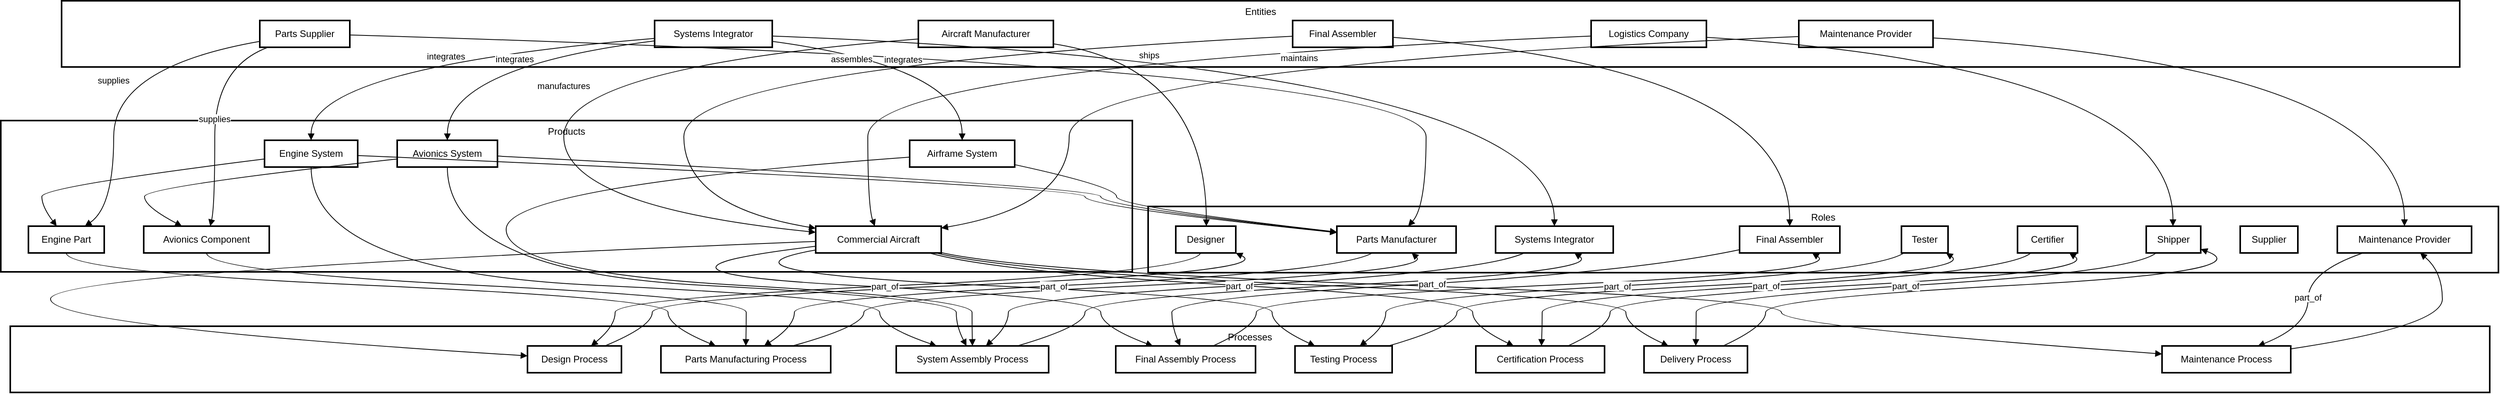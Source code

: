 <mxfile version="24.5.3" type="device">
  <diagram name="Page-1" id="banyYA_uoFQsP0iT30wT">
    <mxGraphModel dx="984" dy="718" grid="1" gridSize="10" guides="1" tooltips="1" connect="1" arrows="1" fold="1" page="1" pageScale="1" pageWidth="850" pageHeight="1100" math="0" shadow="0">
      <root>
        <mxCell id="0" />
        <mxCell id="1" parent="0" />
        <mxCell id="N0eCfFhflqIWiaIhzr-W-1" value="Roles" style="whiteSpace=wrap;strokeWidth=2;verticalAlign=top;" vertex="1" parent="1">
          <mxGeometry x="1473" y="281" width="1710" height="84" as="geometry" />
        </mxCell>
        <mxCell id="N0eCfFhflqIWiaIhzr-W-2" value="Designer" style="whiteSpace=wrap;strokeWidth=2;" vertex="1" parent="1">
          <mxGeometry x="1508" y="306" width="76" height="34" as="geometry" />
        </mxCell>
        <mxCell id="N0eCfFhflqIWiaIhzr-W-3" value="Parts Manufacturer" style="whiteSpace=wrap;strokeWidth=2;" vertex="1" parent="1">
          <mxGeometry x="1712" y="306" width="151" height="34" as="geometry" />
        </mxCell>
        <mxCell id="N0eCfFhflqIWiaIhzr-W-4" value="Systems Integrator" style="whiteSpace=wrap;strokeWidth=2;" vertex="1" parent="1">
          <mxGeometry x="1913" y="306" width="149" height="34" as="geometry" />
        </mxCell>
        <mxCell id="N0eCfFhflqIWiaIhzr-W-5" value="Final Assembler" style="whiteSpace=wrap;strokeWidth=2;" vertex="1" parent="1">
          <mxGeometry x="2222" y="306" width="127" height="34" as="geometry" />
        </mxCell>
        <mxCell id="N0eCfFhflqIWiaIhzr-W-6" value="Tester" style="whiteSpace=wrap;strokeWidth=2;" vertex="1" parent="1">
          <mxGeometry x="2427" y="306" width="59" height="34" as="geometry" />
        </mxCell>
        <mxCell id="N0eCfFhflqIWiaIhzr-W-7" value="Certifier" style="whiteSpace=wrap;strokeWidth=2;" vertex="1" parent="1">
          <mxGeometry x="2574" y="306" width="76" height="34" as="geometry" />
        </mxCell>
        <mxCell id="N0eCfFhflqIWiaIhzr-W-8" value="Shipper" style="whiteSpace=wrap;strokeWidth=2;" vertex="1" parent="1">
          <mxGeometry x="2737" y="306" width="69" height="34" as="geometry" />
        </mxCell>
        <mxCell id="N0eCfFhflqIWiaIhzr-W-9" value="Supplier" style="whiteSpace=wrap;strokeWidth=2;" vertex="1" parent="1">
          <mxGeometry x="2856" y="306" width="73" height="34" as="geometry" />
        </mxCell>
        <mxCell id="N0eCfFhflqIWiaIhzr-W-10" value="Maintenance Provider" style="whiteSpace=wrap;strokeWidth=2;" vertex="1" parent="1">
          <mxGeometry x="2979" y="306" width="170" height="34" as="geometry" />
        </mxCell>
        <mxCell id="N0eCfFhflqIWiaIhzr-W-11" value="Processes" style="whiteSpace=wrap;strokeWidth=2;verticalAlign=top;" vertex="1" parent="1">
          <mxGeometry x="32" y="433" width="3140" height="84" as="geometry" />
        </mxCell>
        <mxCell id="N0eCfFhflqIWiaIhzr-W-12" value="Design Process" style="whiteSpace=wrap;strokeWidth=2;" vertex="1" parent="1">
          <mxGeometry x="687" y="458" width="119" height="34" as="geometry" />
        </mxCell>
        <mxCell id="N0eCfFhflqIWiaIhzr-W-13" value="Parts Manufacturing Process" style="whiteSpace=wrap;strokeWidth=2;" vertex="1" parent="1">
          <mxGeometry x="856" y="458" width="215" height="34" as="geometry" />
        </mxCell>
        <mxCell id="N0eCfFhflqIWiaIhzr-W-14" value="System Assembly Process" style="whiteSpace=wrap;strokeWidth=2;" vertex="1" parent="1">
          <mxGeometry x="1154" y="458" width="193" height="34" as="geometry" />
        </mxCell>
        <mxCell id="N0eCfFhflqIWiaIhzr-W-15" value="Final Assembly Process" style="whiteSpace=wrap;strokeWidth=2;" vertex="1" parent="1">
          <mxGeometry x="1432" y="458" width="177" height="34" as="geometry" />
        </mxCell>
        <mxCell id="N0eCfFhflqIWiaIhzr-W-16" value="Testing Process" style="whiteSpace=wrap;strokeWidth=2;" vertex="1" parent="1">
          <mxGeometry x="1659" y="458" width="123" height="34" as="geometry" />
        </mxCell>
        <mxCell id="N0eCfFhflqIWiaIhzr-W-17" value="Certification Process" style="whiteSpace=wrap;strokeWidth=2;" vertex="1" parent="1">
          <mxGeometry x="1888" y="458" width="163" height="34" as="geometry" />
        </mxCell>
        <mxCell id="N0eCfFhflqIWiaIhzr-W-18" value="Delivery Process" style="whiteSpace=wrap;strokeWidth=2;" vertex="1" parent="1">
          <mxGeometry x="2101" y="458" width="131" height="34" as="geometry" />
        </mxCell>
        <mxCell id="N0eCfFhflqIWiaIhzr-W-19" value="Maintenance Process" style="whiteSpace=wrap;strokeWidth=2;" vertex="1" parent="1">
          <mxGeometry x="2757" y="458" width="163" height="34" as="geometry" />
        </mxCell>
        <mxCell id="N0eCfFhflqIWiaIhzr-W-20" value="Products" style="whiteSpace=wrap;strokeWidth=2;verticalAlign=top;" vertex="1" parent="1">
          <mxGeometry x="20" y="172" width="1433" height="192" as="geometry" />
        </mxCell>
        <mxCell id="N0eCfFhflqIWiaIhzr-W-21" value="Commercial Aircraft" style="whiteSpace=wrap;strokeWidth=2;" vertex="1" parent="1">
          <mxGeometry x="1052" y="306" width="159" height="34" as="geometry" />
        </mxCell>
        <mxCell id="N0eCfFhflqIWiaIhzr-W-22" value="Engine System" style="whiteSpace=wrap;strokeWidth=2;" vertex="1" parent="1">
          <mxGeometry x="354" y="197" width="118" height="34" as="geometry" />
        </mxCell>
        <mxCell id="N0eCfFhflqIWiaIhzr-W-23" value="Avionics System" style="whiteSpace=wrap;strokeWidth=2;" vertex="1" parent="1">
          <mxGeometry x="522" y="197" width="127" height="34" as="geometry" />
        </mxCell>
        <mxCell id="N0eCfFhflqIWiaIhzr-W-24" value="Airframe System" style="whiteSpace=wrap;strokeWidth=2;" vertex="1" parent="1">
          <mxGeometry x="1171" y="197" width="133" height="34" as="geometry" />
        </mxCell>
        <mxCell id="N0eCfFhflqIWiaIhzr-W-25" value="Engine Part" style="whiteSpace=wrap;strokeWidth=2;" vertex="1" parent="1">
          <mxGeometry x="55" y="306" width="96" height="34" as="geometry" />
        </mxCell>
        <mxCell id="N0eCfFhflqIWiaIhzr-W-26" value="Avionics Component" style="whiteSpace=wrap;strokeWidth=2;" vertex="1" parent="1">
          <mxGeometry x="201" y="306" width="159" height="34" as="geometry" />
        </mxCell>
        <mxCell id="N0eCfFhflqIWiaIhzr-W-27" value="Entities" style="whiteSpace=wrap;strokeWidth=2;verticalAlign=top;" vertex="1" parent="1">
          <mxGeometry x="97" y="20" width="3037" height="84" as="geometry" />
        </mxCell>
        <mxCell id="N0eCfFhflqIWiaIhzr-W-28" value="Aircraft Manufacturer" style="whiteSpace=wrap;strokeWidth=2;" vertex="1" parent="1">
          <mxGeometry x="1182" y="45" width="171" height="34" as="geometry" />
        </mxCell>
        <mxCell id="N0eCfFhflqIWiaIhzr-W-29" value="Parts Supplier" style="whiteSpace=wrap;strokeWidth=2;" vertex="1" parent="1">
          <mxGeometry x="348" y="45" width="114" height="34" as="geometry" />
        </mxCell>
        <mxCell id="N0eCfFhflqIWiaIhzr-W-30" value="Systems Integrator" style="whiteSpace=wrap;strokeWidth=2;" vertex="1" parent="1">
          <mxGeometry x="848" y="45" width="149" height="34" as="geometry" />
        </mxCell>
        <mxCell id="N0eCfFhflqIWiaIhzr-W-31" value="Final Assembler" style="whiteSpace=wrap;strokeWidth=2;" vertex="1" parent="1">
          <mxGeometry x="1656" y="45" width="127" height="34" as="geometry" />
        </mxCell>
        <mxCell id="N0eCfFhflqIWiaIhzr-W-32" value="Logistics Company" style="whiteSpace=wrap;strokeWidth=2;" vertex="1" parent="1">
          <mxGeometry x="2034" y="45" width="146" height="34" as="geometry" />
        </mxCell>
        <mxCell id="N0eCfFhflqIWiaIhzr-W-33" value="Maintenance Provider" style="whiteSpace=wrap;strokeWidth=2;" vertex="1" parent="1">
          <mxGeometry x="2297" y="45" width="170" height="34" as="geometry" />
        </mxCell>
        <mxCell id="N0eCfFhflqIWiaIhzr-W-34" value="" style="curved=1;startArrow=none;endArrow=block;exitX=1;exitY=0.87;entryX=0.51;entryY=-0.01;rounded=0;" edge="1" parent="1" source="N0eCfFhflqIWiaIhzr-W-28" target="N0eCfFhflqIWiaIhzr-W-2">
          <mxGeometry relative="1" as="geometry">
            <Array as="points">
              <mxPoint x="1546" y="104" />
            </Array>
          </mxGeometry>
        </mxCell>
        <mxCell id="N0eCfFhflqIWiaIhzr-W-35" value="" style="curved=1;startArrow=none;endArrow=block;exitX=1;exitY=0.54;entryX=0.6;entryY=-0.01;rounded=0;" edge="1" parent="1" source="N0eCfFhflqIWiaIhzr-W-29" target="N0eCfFhflqIWiaIhzr-W-3">
          <mxGeometry relative="1" as="geometry">
            <Array as="points">
              <mxPoint x="1825" y="104" />
              <mxPoint x="1825" y="281" />
            </Array>
          </mxGeometry>
        </mxCell>
        <mxCell id="N0eCfFhflqIWiaIhzr-W-36" value="" style="curved=1;startArrow=none;endArrow=block;exitX=1;exitY=0.58;entryX=0.5;entryY=-0.01;rounded=0;" edge="1" parent="1" source="N0eCfFhflqIWiaIhzr-W-30" target="N0eCfFhflqIWiaIhzr-W-4">
          <mxGeometry relative="1" as="geometry">
            <Array as="points">
              <mxPoint x="1987" y="104" />
            </Array>
          </mxGeometry>
        </mxCell>
        <mxCell id="N0eCfFhflqIWiaIhzr-W-37" value="" style="curved=1;startArrow=none;endArrow=block;exitX=1;exitY=0.63;entryX=0.5;entryY=-0.01;rounded=0;" edge="1" parent="1" source="N0eCfFhflqIWiaIhzr-W-31" target="N0eCfFhflqIWiaIhzr-W-5">
          <mxGeometry relative="1" as="geometry">
            <Array as="points">
              <mxPoint x="2285" y="104" />
            </Array>
          </mxGeometry>
        </mxCell>
        <mxCell id="N0eCfFhflqIWiaIhzr-W-38" value="" style="curved=1;startArrow=none;endArrow=block;exitX=1;exitY=0.63;entryX=0.49;entryY=-0.01;rounded=0;" edge="1" parent="1" source="N0eCfFhflqIWiaIhzr-W-32" target="N0eCfFhflqIWiaIhzr-W-8">
          <mxGeometry relative="1" as="geometry">
            <Array as="points">
              <mxPoint x="2771" y="104" />
            </Array>
          </mxGeometry>
        </mxCell>
        <mxCell id="N0eCfFhflqIWiaIhzr-W-39" value="" style="curved=1;startArrow=none;endArrow=block;exitX=1;exitY=0.65;entryX=0.5;entryY=-0.01;rounded=0;" edge="1" parent="1" source="N0eCfFhflqIWiaIhzr-W-33" target="N0eCfFhflqIWiaIhzr-W-10">
          <mxGeometry relative="1" as="geometry">
            <Array as="points">
              <mxPoint x="3064" y="104" />
            </Array>
          </mxGeometry>
        </mxCell>
        <mxCell id="N0eCfFhflqIWiaIhzr-W-40" value="" style="curved=1;startArrow=none;endArrow=block;exitX=0;exitY=0.57;entryX=0;entryY=0.37;rounded=0;" edge="1" parent="1" source="N0eCfFhflqIWiaIhzr-W-21" target="N0eCfFhflqIWiaIhzr-W-12">
          <mxGeometry relative="1" as="geometry">
            <Array as="points">
              <mxPoint x="83" y="364" />
              <mxPoint x="83" y="433" />
            </Array>
          </mxGeometry>
        </mxCell>
        <mxCell id="N0eCfFhflqIWiaIhzr-W-41" value="" style="curved=1;startArrow=none;endArrow=block;exitX=0;exitY=0.75;entryX=0.26;entryY=-0.01;rounded=0;" edge="1" parent="1" source="N0eCfFhflqIWiaIhzr-W-21" target="N0eCfFhflqIWiaIhzr-W-15">
          <mxGeometry relative="1" as="geometry">
            <Array as="points">
              <mxPoint x="779" y="364" />
              <mxPoint x="1413" y="398" />
              <mxPoint x="1413" y="433" />
            </Array>
          </mxGeometry>
        </mxCell>
        <mxCell id="N0eCfFhflqIWiaIhzr-W-42" value="" style="curved=1;startArrow=none;endArrow=block;exitX=0;exitY=0.89;entryX=0.2;entryY=-0.01;rounded=0;" edge="1" parent="1" source="N0eCfFhflqIWiaIhzr-W-21" target="N0eCfFhflqIWiaIhzr-W-16">
          <mxGeometry relative="1" as="geometry">
            <Array as="points">
              <mxPoint x="896" y="364" />
              <mxPoint x="1630" y="398" />
              <mxPoint x="1630" y="433" />
            </Array>
          </mxGeometry>
        </mxCell>
        <mxCell id="N0eCfFhflqIWiaIhzr-W-43" value="" style="curved=1;startArrow=none;endArrow=block;exitX=0.88;exitY=0.97;entryX=0.29;entryY=-0.01;rounded=0;" edge="1" parent="1" source="N0eCfFhflqIWiaIhzr-W-21" target="N0eCfFhflqIWiaIhzr-W-17">
          <mxGeometry relative="1" as="geometry">
            <Array as="points">
              <mxPoint x="1281" y="364" />
              <mxPoint x="1884" y="398" />
              <mxPoint x="1884" y="433" />
            </Array>
          </mxGeometry>
        </mxCell>
        <mxCell id="N0eCfFhflqIWiaIhzr-W-44" value="" style="curved=1;startArrow=none;endArrow=block;exitX=0.93;exitY=0.97;entryX=0.23;entryY=-0.01;rounded=0;" edge="1" parent="1" source="N0eCfFhflqIWiaIhzr-W-21" target="N0eCfFhflqIWiaIhzr-W-18">
          <mxGeometry relative="1" as="geometry">
            <Array as="points">
              <mxPoint x="1301" y="364" />
              <mxPoint x="2078" y="398" />
              <mxPoint x="2078" y="433" />
            </Array>
          </mxGeometry>
        </mxCell>
        <mxCell id="N0eCfFhflqIWiaIhzr-W-45" value="" style="curved=1;startArrow=none;endArrow=block;exitX=0.98;exitY=0.97;entryX=0;entryY=0.3;rounded=0;" edge="1" parent="1" source="N0eCfFhflqIWiaIhzr-W-21" target="N0eCfFhflqIWiaIhzr-W-19">
          <mxGeometry relative="1" as="geometry">
            <Array as="points">
              <mxPoint x="1321" y="364" />
              <mxPoint x="2275" y="398" />
              <mxPoint x="2275" y="433" />
            </Array>
          </mxGeometry>
        </mxCell>
        <mxCell id="N0eCfFhflqIWiaIhzr-W-46" value="" style="curved=1;startArrow=none;endArrow=block;exitX=0.5;exitY=0.99;entryX=0.26;entryY=-0.01;rounded=0;" edge="1" parent="1" source="N0eCfFhflqIWiaIhzr-W-22" target="N0eCfFhflqIWiaIhzr-W-14">
          <mxGeometry relative="1" as="geometry">
            <Array as="points">
              <mxPoint x="413" y="364" />
              <mxPoint x="1133" y="398" />
              <mxPoint x="1133" y="433" />
            </Array>
          </mxGeometry>
        </mxCell>
        <mxCell id="N0eCfFhflqIWiaIhzr-W-47" value="" style="curved=1;startArrow=none;endArrow=block;exitX=0;exitY=0.7;entryX=0.37;entryY=-0.01;rounded=0;" edge="1" parent="1" source="N0eCfFhflqIWiaIhzr-W-22" target="N0eCfFhflqIWiaIhzr-W-25">
          <mxGeometry relative="1" as="geometry">
            <Array as="points">
              <mxPoint x="72" y="256" />
              <mxPoint x="72" y="281" />
            </Array>
          </mxGeometry>
        </mxCell>
        <mxCell id="N0eCfFhflqIWiaIhzr-W-48" value="" style="curved=1;startArrow=none;endArrow=block;exitX=1;exitY=0.57;entryX=0;entryY=0.24;rounded=0;" edge="1" parent="1" source="N0eCfFhflqIWiaIhzr-W-22" target="N0eCfFhflqIWiaIhzr-W-3">
          <mxGeometry relative="1" as="geometry">
            <Array as="points">
              <mxPoint x="1393" y="256" />
              <mxPoint x="1393" y="281" />
            </Array>
          </mxGeometry>
        </mxCell>
        <mxCell id="N0eCfFhflqIWiaIhzr-W-49" value="" style="curved=1;startArrow=none;endArrow=block;exitX=0.5;exitY=0.99;entryX=0.46;entryY=-0.01;rounded=0;" edge="1" parent="1" source="N0eCfFhflqIWiaIhzr-W-23" target="N0eCfFhflqIWiaIhzr-W-14">
          <mxGeometry relative="1" as="geometry">
            <Array as="points">
              <mxPoint x="586" y="364" />
              <mxPoint x="1230" y="398" />
              <mxPoint x="1230" y="433" />
            </Array>
          </mxGeometry>
        </mxCell>
        <mxCell id="N0eCfFhflqIWiaIhzr-W-50" value="" style="curved=1;startArrow=none;endArrow=block;exitX=0;exitY=0.7;entryX=0.3;entryY=-0.01;rounded=0;" edge="1" parent="1" source="N0eCfFhflqIWiaIhzr-W-23" target="N0eCfFhflqIWiaIhzr-W-26">
          <mxGeometry relative="1" as="geometry">
            <Array as="points">
              <mxPoint x="202" y="256" />
              <mxPoint x="202" y="281" />
            </Array>
          </mxGeometry>
        </mxCell>
        <mxCell id="N0eCfFhflqIWiaIhzr-W-51" value="" style="curved=1;startArrow=none;endArrow=block;exitX=1;exitY=0.59;entryX=0;entryY=0.23;rounded=0;" edge="1" parent="1" source="N0eCfFhflqIWiaIhzr-W-23" target="N0eCfFhflqIWiaIhzr-W-3">
          <mxGeometry relative="1" as="geometry">
            <Array as="points">
              <mxPoint x="1413" y="256" />
              <mxPoint x="1413" y="281" />
            </Array>
          </mxGeometry>
        </mxCell>
        <mxCell id="N0eCfFhflqIWiaIhzr-W-52" value="" style="curved=1;startArrow=none;endArrow=block;exitX=0;exitY=0.63;entryX=0.5;entryY=-0.01;rounded=0;" edge="1" parent="1" source="N0eCfFhflqIWiaIhzr-W-24" target="N0eCfFhflqIWiaIhzr-W-14">
          <mxGeometry relative="1" as="geometry">
            <Array as="points">
              <mxPoint x="660" y="256" />
              <mxPoint x="660" y="364" />
              <mxPoint x="1250" y="398" />
              <mxPoint x="1250" y="433" />
            </Array>
          </mxGeometry>
        </mxCell>
        <mxCell id="N0eCfFhflqIWiaIhzr-W-53" value="" style="curved=1;startArrow=none;endArrow=block;exitX=1;exitY=0.91;entryX=0;entryY=0.22;rounded=0;" edge="1" parent="1" source="N0eCfFhflqIWiaIhzr-W-24" target="N0eCfFhflqIWiaIhzr-W-3">
          <mxGeometry relative="1" as="geometry">
            <Array as="points">
              <mxPoint x="1433" y="256" />
              <mxPoint x="1433" y="281" />
            </Array>
          </mxGeometry>
        </mxCell>
        <mxCell id="N0eCfFhflqIWiaIhzr-W-54" value="" style="curved=1;startArrow=none;endArrow=block;exitX=0.5;exitY=0.97;entryX=0.32;entryY=-0.01;rounded=0;" edge="1" parent="1" source="N0eCfFhflqIWiaIhzr-W-25" target="N0eCfFhflqIWiaIhzr-W-13">
          <mxGeometry relative="1" as="geometry">
            <Array as="points">
              <mxPoint x="103" y="364" />
              <mxPoint x="865" y="398" />
              <mxPoint x="865" y="433" />
            </Array>
          </mxGeometry>
        </mxCell>
        <mxCell id="N0eCfFhflqIWiaIhzr-W-55" value="" style="curved=1;startArrow=none;endArrow=block;exitX=0.5;exitY=0.97;entryX=0.5;entryY=-0.01;rounded=0;" edge="1" parent="1" source="N0eCfFhflqIWiaIhzr-W-26" target="N0eCfFhflqIWiaIhzr-W-13">
          <mxGeometry relative="1" as="geometry">
            <Array as="points">
              <mxPoint x="281" y="364" />
              <mxPoint x="964" y="398" />
              <mxPoint x="964" y="433" />
            </Array>
          </mxGeometry>
        </mxCell>
        <mxCell id="N0eCfFhflqIWiaIhzr-W-56" value="" style="curved=1;startArrow=none;endArrow=block;exitX=0.83;exitY=-0.01;entryX=0.97;entryY=0.97;rounded=0;" edge="1" parent="1" source="N0eCfFhflqIWiaIhzr-W-12" target="N0eCfFhflqIWiaIhzr-W-2">
          <mxGeometry relative="1" as="geometry">
            <Array as="points">
              <mxPoint x="845" y="433" />
              <mxPoint x="845" y="398" />
              <mxPoint x="1635" y="364" />
            </Array>
          </mxGeometry>
        </mxCell>
        <mxCell id="N0eCfFhflqIWiaIhzr-W-57" value="" style="curved=1;startArrow=none;endArrow=block;exitX=0.78;exitY=-0.01;entryX=0.62;entryY=0.97;rounded=0;" edge="1" parent="1" source="N0eCfFhflqIWiaIhzr-W-13" target="N0eCfFhflqIWiaIhzr-W-3">
          <mxGeometry relative="1" as="geometry">
            <Array as="points">
              <mxPoint x="1113" y="433" />
              <mxPoint x="1113" y="398" />
              <mxPoint x="1834" y="364" />
            </Array>
          </mxGeometry>
        </mxCell>
        <mxCell id="N0eCfFhflqIWiaIhzr-W-58" value="" style="curved=1;startArrow=none;endArrow=block;exitX=0.8;exitY=-0.01;entryX=0.66;entryY=0.97;rounded=0;" edge="1" parent="1" source="N0eCfFhflqIWiaIhzr-W-14" target="N0eCfFhflqIWiaIhzr-W-4">
          <mxGeometry relative="1" as="geometry">
            <Array as="points">
              <mxPoint x="1393" y="433" />
              <mxPoint x="1393" y="398" />
              <mxPoint x="2048" y="364" />
            </Array>
          </mxGeometry>
        </mxCell>
        <mxCell id="N0eCfFhflqIWiaIhzr-W-59" value="" style="curved=1;startArrow=none;endArrow=block;exitX=0.7;exitY=-0.01;entryX=0.71;entryY=0.97;rounded=0;" edge="1" parent="1" source="N0eCfFhflqIWiaIhzr-W-15" target="N0eCfFhflqIWiaIhzr-W-5">
          <mxGeometry relative="1" as="geometry">
            <Array as="points">
              <mxPoint x="1610" y="433" />
              <mxPoint x="1610" y="398" />
              <mxPoint x="2352" y="364" />
            </Array>
          </mxGeometry>
        </mxCell>
        <mxCell id="N0eCfFhflqIWiaIhzr-W-60" value="" style="curved=1;startArrow=none;endArrow=block;exitX=0.97;exitY=-0.01;entryX=0.93;entryY=0.97;rounded=0;" edge="1" parent="1" source="N0eCfFhflqIWiaIhzr-W-16" target="N0eCfFhflqIWiaIhzr-W-6">
          <mxGeometry relative="1" as="geometry">
            <Array as="points">
              <mxPoint x="1864" y="433" />
              <mxPoint x="1864" y="398" />
              <mxPoint x="2520" y="364" />
            </Array>
          </mxGeometry>
        </mxCell>
        <mxCell id="N0eCfFhflqIWiaIhzr-W-61" value="" style="curved=1;startArrow=none;endArrow=block;exitX=0.72;exitY=-0.01;entryX=0.84;entryY=0.97;rounded=0;" edge="1" parent="1" source="N0eCfFhflqIWiaIhzr-W-17" target="N0eCfFhflqIWiaIhzr-W-7">
          <mxGeometry relative="1" as="geometry">
            <Array as="points">
              <mxPoint x="2058" y="433" />
              <mxPoint x="2058" y="398" />
              <mxPoint x="2677" y="364" />
            </Array>
          </mxGeometry>
        </mxCell>
        <mxCell id="N0eCfFhflqIWiaIhzr-W-62" value="" style="curved=1;startArrow=none;endArrow=block;exitX=0.77;exitY=-0.01;entryX=0.99;entryY=0.85;rounded=0;" edge="1" parent="1" source="N0eCfFhflqIWiaIhzr-W-18" target="N0eCfFhflqIWiaIhzr-W-8">
          <mxGeometry relative="1" as="geometry">
            <Array as="points">
              <mxPoint x="2255" y="433" />
              <mxPoint x="2255" y="398" />
              <mxPoint x="2884" y="364" />
            </Array>
          </mxGeometry>
        </mxCell>
        <mxCell id="N0eCfFhflqIWiaIhzr-W-63" value="" style="curved=1;startArrow=none;endArrow=block;exitX=1;exitY=0.11;entryX=0.61;entryY=0.97;rounded=0;" edge="1" parent="1" source="N0eCfFhflqIWiaIhzr-W-19" target="N0eCfFhflqIWiaIhzr-W-10">
          <mxGeometry relative="1" as="geometry">
            <Array as="points">
              <mxPoint x="3112" y="433" />
              <mxPoint x="3112" y="364" />
            </Array>
          </mxGeometry>
        </mxCell>
        <mxCell id="N0eCfFhflqIWiaIhzr-W-64" value="manufactures" style="curved=1;startArrow=none;endArrow=block;exitX=0;exitY=0.69;entryX=0;entryY=0.23;rounded=0;" edge="1" parent="1" source="N0eCfFhflqIWiaIhzr-W-28" target="N0eCfFhflqIWiaIhzr-W-21">
          <mxGeometry relative="1" as="geometry">
            <Array as="points">
              <mxPoint x="733" y="104" />
              <mxPoint x="733" y="281" />
            </Array>
          </mxGeometry>
        </mxCell>
        <mxCell id="N0eCfFhflqIWiaIhzr-W-65" value="supplies" style="curved=1;startArrow=none;endArrow=block;exitX=0;exitY=0.78;entryX=0.75;entryY=-0.01;rounded=0;" edge="1" parent="1" source="N0eCfFhflqIWiaIhzr-W-29" target="N0eCfFhflqIWiaIhzr-W-25">
          <mxGeometry relative="1" as="geometry">
            <Array as="points">
              <mxPoint x="163" y="104" />
              <mxPoint x="163" y="281" />
            </Array>
          </mxGeometry>
        </mxCell>
        <mxCell id="N0eCfFhflqIWiaIhzr-W-66" value="supplies" style="curved=1;startArrow=none;endArrow=block;exitX=0.1;exitY=0.99;entryX=0.53;entryY=-0.01;rounded=0;" edge="1" parent="1" source="N0eCfFhflqIWiaIhzr-W-29" target="N0eCfFhflqIWiaIhzr-W-26">
          <mxGeometry relative="1" as="geometry">
            <Array as="points">
              <mxPoint x="291" y="104" />
              <mxPoint x="291" y="281" />
            </Array>
          </mxGeometry>
        </mxCell>
        <mxCell id="N0eCfFhflqIWiaIhzr-W-67" value="integrates" style="curved=1;startArrow=none;endArrow=block;exitX=0;exitY=0.67;entryX=0.5;entryY=0;rounded=0;" edge="1" parent="1" source="N0eCfFhflqIWiaIhzr-W-30" target="N0eCfFhflqIWiaIhzr-W-22">
          <mxGeometry relative="1" as="geometry">
            <Array as="points">
              <mxPoint x="413" y="104" />
            </Array>
          </mxGeometry>
        </mxCell>
        <mxCell id="N0eCfFhflqIWiaIhzr-W-68" value="integrates" style="curved=1;startArrow=none;endArrow=block;exitX=0;exitY=0.76;entryX=0.5;entryY=0;rounded=0;" edge="1" parent="1" source="N0eCfFhflqIWiaIhzr-W-30" target="N0eCfFhflqIWiaIhzr-W-23">
          <mxGeometry relative="1" as="geometry">
            <Array as="points">
              <mxPoint x="586" y="104" />
            </Array>
          </mxGeometry>
        </mxCell>
        <mxCell id="N0eCfFhflqIWiaIhzr-W-69" value="integrates" style="curved=1;startArrow=none;endArrow=block;exitX=1;exitY=0.78;entryX=0.5;entryY=0;rounded=0;" edge="1" parent="1" source="N0eCfFhflqIWiaIhzr-W-30" target="N0eCfFhflqIWiaIhzr-W-24">
          <mxGeometry relative="1" as="geometry">
            <Array as="points">
              <mxPoint x="1237" y="104" />
            </Array>
          </mxGeometry>
        </mxCell>
        <mxCell id="N0eCfFhflqIWiaIhzr-W-70" value="assembles" style="curved=1;startArrow=none;endArrow=block;exitX=0;exitY=0.59;entryX=0;entryY=0.08;rounded=0;" edge="1" parent="1" source="N0eCfFhflqIWiaIhzr-W-31" target="N0eCfFhflqIWiaIhzr-W-21">
          <mxGeometry relative="1" as="geometry">
            <Array as="points">
              <mxPoint x="885" y="104" />
              <mxPoint x="885" y="281" />
            </Array>
          </mxGeometry>
        </mxCell>
        <mxCell id="N0eCfFhflqIWiaIhzr-W-71" value="ships" style="curved=1;startArrow=none;endArrow=block;exitX=0;exitY=0.58;entryX=0.47;entryY=-0.01;rounded=0;" edge="1" parent="1" source="N0eCfFhflqIWiaIhzr-W-32" target="N0eCfFhflqIWiaIhzr-W-21">
          <mxGeometry relative="1" as="geometry">
            <Array as="points">
              <mxPoint x="1118" y="104" />
              <mxPoint x="1118" y="281" />
            </Array>
          </mxGeometry>
        </mxCell>
        <mxCell id="N0eCfFhflqIWiaIhzr-W-72" value="maintains" style="curved=1;startArrow=none;endArrow=block;exitX=0;exitY=0.6;entryX=1;entryY=0.07;rounded=0;" edge="1" parent="1" source="N0eCfFhflqIWiaIhzr-W-33" target="N0eCfFhflqIWiaIhzr-W-21">
          <mxGeometry relative="1" as="geometry">
            <Array as="points">
              <mxPoint x="1373" y="104" />
              <mxPoint x="1373" y="281" />
            </Array>
          </mxGeometry>
        </mxCell>
        <mxCell id="N0eCfFhflqIWiaIhzr-W-73" value="part_of" style="curved=1;startArrow=none;endArrow=block;exitX=0.42;exitY=0.97;entryX=0.68;entryY=-0.01;rounded=0;" edge="1" parent="1" source="N0eCfFhflqIWiaIhzr-W-2" target="N0eCfFhflqIWiaIhzr-W-12">
          <mxGeometry relative="1" as="geometry">
            <Array as="points">
              <mxPoint x="1530" y="364" />
              <mxPoint x="798" y="398" />
              <mxPoint x="798" y="433" />
            </Array>
          </mxGeometry>
        </mxCell>
        <mxCell id="N0eCfFhflqIWiaIhzr-W-74" value="part_of" style="curved=1;startArrow=none;endArrow=block;exitX=0.31;exitY=0.97;entryX=0.61;entryY=-0.01;rounded=0;" edge="1" parent="1" source="N0eCfFhflqIWiaIhzr-W-3" target="N0eCfFhflqIWiaIhzr-W-13">
          <mxGeometry relative="1" as="geometry">
            <Array as="points">
              <mxPoint x="1715" y="364" />
              <mxPoint x="1025" y="398" />
              <mxPoint x="1025" y="433" />
            </Array>
          </mxGeometry>
        </mxCell>
        <mxCell id="N0eCfFhflqIWiaIhzr-W-75" value="part_of" style="curved=1;startArrow=none;endArrow=block;exitX=0.26;exitY=0.97;entryX=0.59;entryY=-0.01;rounded=0;" edge="1" parent="1" source="N0eCfFhflqIWiaIhzr-W-4" target="N0eCfFhflqIWiaIhzr-W-14">
          <mxGeometry relative="1" as="geometry">
            <Array as="points">
              <mxPoint x="1897" y="364" />
              <mxPoint x="1296" y="398" />
              <mxPoint x="1296" y="433" />
            </Array>
          </mxGeometry>
        </mxCell>
        <mxCell id="N0eCfFhflqIWiaIhzr-W-76" value="part_of" style="curved=1;startArrow=none;endArrow=block;exitX=0;exitY=0.88;entryX=0.46;entryY=-0.01;rounded=0;" edge="1" parent="1" source="N0eCfFhflqIWiaIhzr-W-5" target="N0eCfFhflqIWiaIhzr-W-15">
          <mxGeometry relative="1" as="geometry">
            <Array as="points">
              <mxPoint x="2091" y="364" />
              <mxPoint x="1503" y="398" />
              <mxPoint x="1503" y="433" />
            </Array>
          </mxGeometry>
        </mxCell>
        <mxCell id="N0eCfFhflqIWiaIhzr-W-77" value="part_of" style="curved=1;startArrow=none;endArrow=block;exitX=0.08;exitY=0.97;entryX=0.67;entryY=-0.01;rounded=0;" edge="1" parent="1" source="N0eCfFhflqIWiaIhzr-W-6" target="N0eCfFhflqIWiaIhzr-W-16">
          <mxGeometry relative="1" as="geometry">
            <Array as="points">
              <mxPoint x="2395" y="364" />
              <mxPoint x="1774" y="398" />
              <mxPoint x="1774" y="433" />
            </Array>
          </mxGeometry>
        </mxCell>
        <mxCell id="N0eCfFhflqIWiaIhzr-W-78" value="part_of" style="curved=1;startArrow=none;endArrow=block;exitX=0.24;exitY=0.97;entryX=0.51;entryY=-0.01;rounded=0;" edge="1" parent="1" source="N0eCfFhflqIWiaIhzr-W-7" target="N0eCfFhflqIWiaIhzr-W-17">
          <mxGeometry relative="1" as="geometry">
            <Array as="points">
              <mxPoint x="2563" y="364" />
              <mxPoint x="1972" y="398" />
              <mxPoint x="1972" y="433" />
            </Array>
          </mxGeometry>
        </mxCell>
        <mxCell id="N0eCfFhflqIWiaIhzr-W-79" value="part_of" style="curved=1;startArrow=none;endArrow=block;exitX=0.2;exitY=0.97;entryX=0.5;entryY=-0.01;rounded=0;" edge="1" parent="1" source="N0eCfFhflqIWiaIhzr-W-8" target="N0eCfFhflqIWiaIhzr-W-18">
          <mxGeometry relative="1" as="geometry">
            <Array as="points">
              <mxPoint x="2720" y="364" />
              <mxPoint x="2167" y="398" />
              <mxPoint x="2167" y="433" />
            </Array>
          </mxGeometry>
        </mxCell>
        <mxCell id="N0eCfFhflqIWiaIhzr-W-80" value="part_of" style="curved=1;startArrow=none;endArrow=block;exitX=0.21;exitY=0.97;entryX=0.75;entryY=-0.01;rounded=0;" edge="1" parent="1" source="N0eCfFhflqIWiaIhzr-W-10" target="N0eCfFhflqIWiaIhzr-W-19">
          <mxGeometry relative="1" as="geometry">
            <Array as="points">
              <mxPoint x="2942" y="364" />
              <mxPoint x="2942" y="433" />
            </Array>
          </mxGeometry>
        </mxCell>
      </root>
    </mxGraphModel>
  </diagram>
</mxfile>
